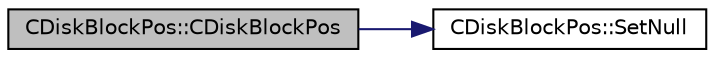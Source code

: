 digraph "CDiskBlockPos::CDiskBlockPos"
{
  edge [fontname="Helvetica",fontsize="10",labelfontname="Helvetica",labelfontsize="10"];
  node [fontname="Helvetica",fontsize="10",shape=record];
  rankdir="LR";
  Node0 [label="CDiskBlockPos::CDiskBlockPos",height=0.2,width=0.4,color="black", fillcolor="grey75", style="filled", fontcolor="black"];
  Node0 -> Node1 [color="midnightblue",fontsize="10",style="solid",fontname="Helvetica"];
  Node1 [label="CDiskBlockPos::SetNull",height=0.2,width=0.4,color="black", fillcolor="white", style="filled",URL="$struct_c_disk_block_pos.html#a0a6ba113219a456472081ee6d6b20a72"];
}
